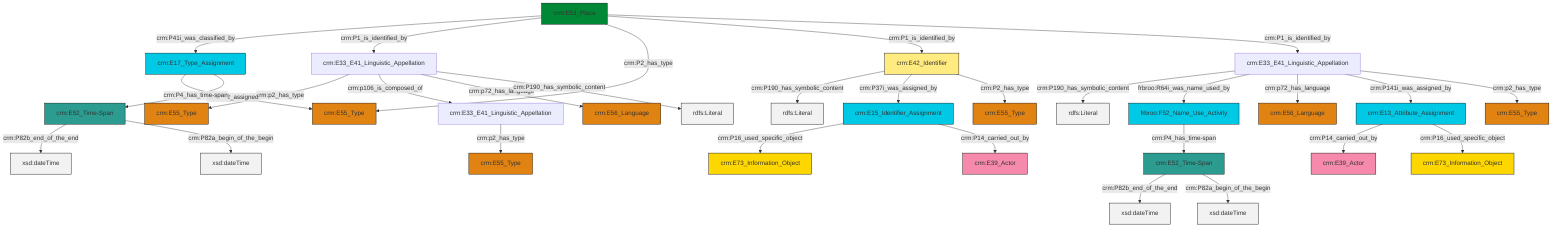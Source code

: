 graph TD
classDef Literal fill:#f2f2f2,stroke:#000000;
classDef CRM_Entity fill:#FFFFFF,stroke:#000000;
classDef Temporal_Entity fill:#00C9E6, stroke:#000000;
classDef Type fill:#E18312, stroke:#000000;
classDef Time-Span fill:#2C9C91, stroke:#000000;
classDef Appellation fill:#FFEB7F, stroke:#000000;
classDef Place fill:#008836, stroke:#000000;
classDef Persistent_Item fill:#B266B2, stroke:#000000;
classDef Conceptual_Object fill:#FFD700, stroke:#000000;
classDef Physical_Thing fill:#D2B48C, stroke:#000000;
classDef Actor fill:#f58aad, stroke:#000000;
classDef PC_Classes fill:#4ce600, stroke:#000000;
classDef Multi fill:#cccccc,stroke:#000000;

0["crm:E42_Identifier"]:::Appellation -->|crm:P190_has_symbolic_content| 1[rdfs:Literal]:::Literal
3["crm:E53_Place"]:::Place -->|crm:P41i_was_classified_by| 4["crm:E17_Type_Assignment"]:::Temporal_Entity
0["crm:E42_Identifier"]:::Appellation -->|crm:P37i_was_assigned_by| 7["crm:E15_Identifier_Assignment"]:::Temporal_Entity
8["crm:E52_Time-Span"]:::Time-Span -->|crm:P82b_end_of_the_end| 9[xsd:dateTime]:::Literal
14["crm:E33_E41_Linguistic_Appellation"]:::Default -->|crm:p2_has_type| 15["crm:E55_Type"]:::Type
7["crm:E15_Identifier_Assignment"]:::Temporal_Entity -->|crm:P16_used_specific_object| 5["crm:E73_Information_Object"]:::Conceptual_Object
18["crm:E52_Time-Span"]:::Time-Span -->|crm:P82b_end_of_the_end| 19[xsd:dateTime]:::Literal
0["crm:E42_Identifier"]:::Appellation -->|crm:P2_has_type| 20["crm:E55_Type"]:::Type
7["crm:E15_Identifier_Assignment"]:::Temporal_Entity -->|crm:P14_carried_out_by| 23["crm:E39_Actor"]:::Actor
4["crm:E17_Type_Assignment"]:::Temporal_Entity -->|crm:P42_assigned| 12["crm:E55_Type"]:::Type
14["crm:E33_E41_Linguistic_Appellation"]:::Default -->|crm:p106_is_composed_of| 26["crm:E33_E41_Linguistic_Appellation"]:::Default
4["crm:E17_Type_Assignment"]:::Temporal_Entity -->|crm:P4_has_time-span| 18["crm:E52_Time-Span"]:::Time-Span
32["frbroo:F52_Name_Use_Activity"]:::Temporal_Entity -->|crm:P4_has_time-span| 8["crm:E52_Time-Span"]:::Time-Span
21["crm:E33_E41_Linguistic_Appellation"]:::Default -->|crm:P190_has_symbolic_content| 33[rdfs:Literal]:::Literal
18["crm:E52_Time-Span"]:::Time-Span -->|crm:P82a_begin_of_the_begin| 34[xsd:dateTime]:::Literal
8["crm:E52_Time-Span"]:::Time-Span -->|crm:P82a_begin_of_the_begin| 37[xsd:dateTime]:::Literal
3["crm:E53_Place"]:::Place -->|crm:P1_is_identified_by| 14["crm:E33_E41_Linguistic_Appellation"]:::Default
3["crm:E53_Place"]:::Place -->|crm:P2_has_type| 12["crm:E55_Type"]:::Type
21["crm:E33_E41_Linguistic_Appellation"]:::Default -->|frbroo:R64i_was_name_used_by| 32["frbroo:F52_Name_Use_Activity"]:::Temporal_Entity
21["crm:E33_E41_Linguistic_Appellation"]:::Default -->|crm:p72_has_language| 30["crm:E56_Language"]:::Type
42["crm:E13_Attribute_Assignment"]:::Temporal_Entity -->|crm:P14_carried_out_by| 16["crm:E39_Actor"]:::Actor
3["crm:E53_Place"]:::Place -->|crm:P1_is_identified_by| 0["crm:E42_Identifier"]:::Appellation
21["crm:E33_E41_Linguistic_Appellation"]:::Default -->|crm:P141i_was_assigned_by| 42["crm:E13_Attribute_Assignment"]:::Temporal_Entity
42["crm:E13_Attribute_Assignment"]:::Temporal_Entity -->|crm:P16_used_specific_object| 27["crm:E73_Information_Object"]:::Conceptual_Object
14["crm:E33_E41_Linguistic_Appellation"]:::Default -->|crm:p72_has_language| 10["crm:E56_Language"]:::Type
14["crm:E33_E41_Linguistic_Appellation"]:::Default -->|crm:P190_has_symbolic_content| 50[rdfs:Literal]:::Literal
26["crm:E33_E41_Linguistic_Appellation"]:::Default -->|crm:p2_has_type| 24["crm:E55_Type"]:::Type
21["crm:E33_E41_Linguistic_Appellation"]:::Default -->|crm:p2_has_type| 46["crm:E55_Type"]:::Type
3["crm:E53_Place"]:::Place -->|crm:P1_is_identified_by| 21["crm:E33_E41_Linguistic_Appellation"]:::Default